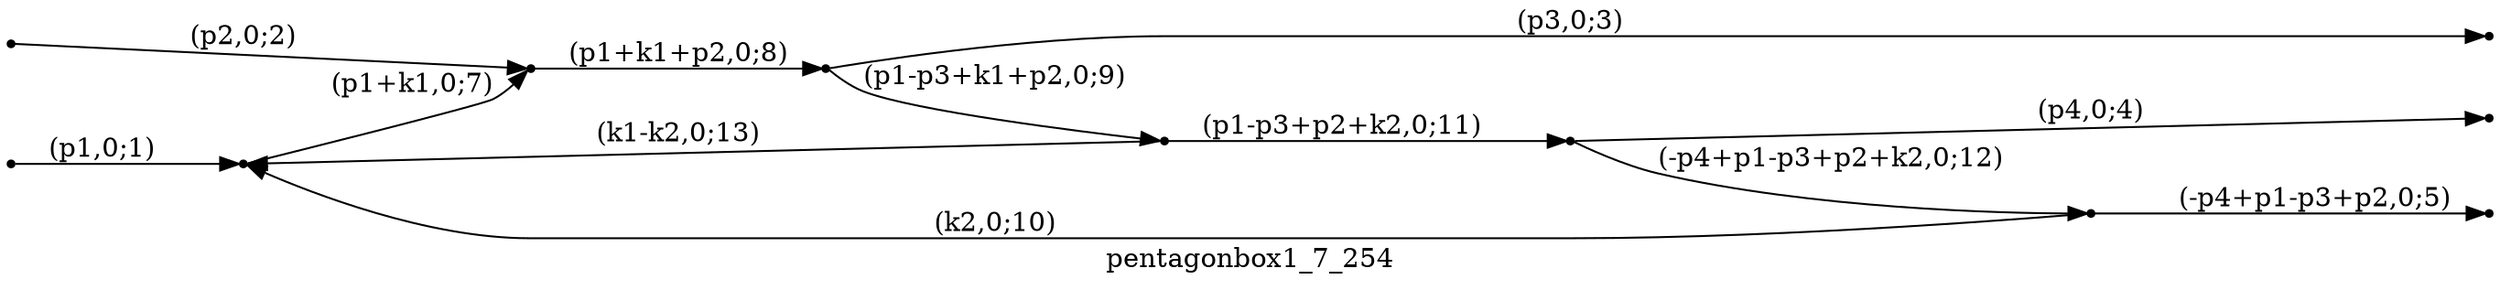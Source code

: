 digraph pentagonbox1_7_254 {
  label="pentagonbox1_7_254";
  rankdir="LR";
  subgraph edges {
    -1 -> 6 [label="(p1,0;1)"];
    -2 -> 1 [label="(p2,0;2)"];
    2 -> -3 [label="(p3,0;3)"];
    5 -> -4 [label="(p4,0;4)"];
    3 -> -5 [label="(-p4+p1-p3+p2,0;5)"];
    6 -> 1 [label="(p1+k1,0;7)"];
    1 -> 2 [label="(p1+k1+p2,0;8)"];
    2 -> 4 [label="(p1-p3+k1+p2,0;9)"];
    3 -> 6 [label="(k2,0;10)"];
    4 -> 5 [label="(p1-p3+p2+k2,0;11)"];
    5 -> 3 [label="(-p4+p1-p3+p2+k2,0;12)"];
    4 -> 6 [label="(k1-k2,0;13)"];
  }
  subgraph incoming { rank="source"; -1; -2; }
  subgraph outgoing { rank="sink"; -3; -4; -5; }
-5 [shape=point];
-4 [shape=point];
-3 [shape=point];
-2 [shape=point];
-1 [shape=point];
1 [shape=point];
2 [shape=point];
3 [shape=point];
4 [shape=point];
5 [shape=point];
6 [shape=point];
}

